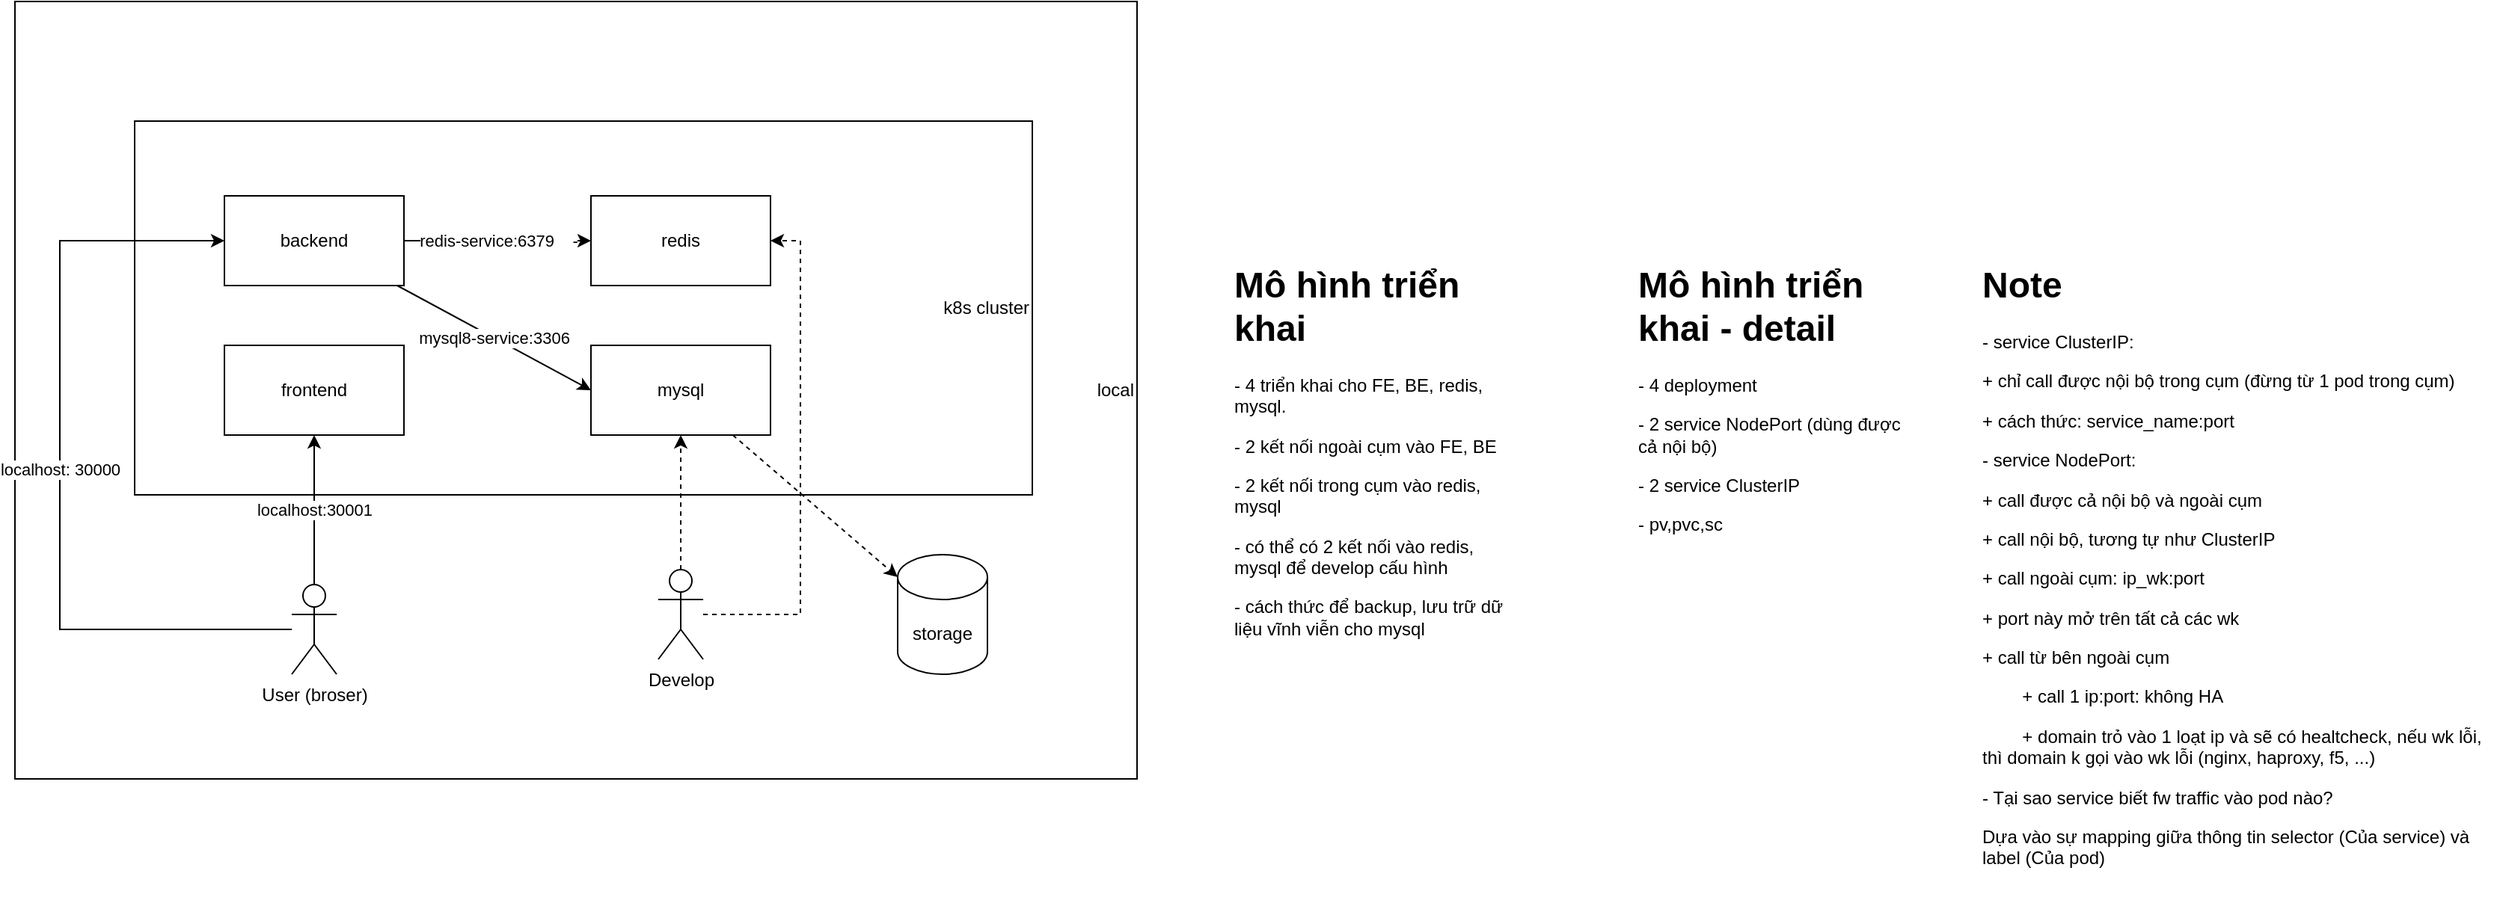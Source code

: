 <mxfile version="23.1.5" type="device">
  <diagram name="Page-1" id="RLKj4G_WWUMheItuyyGp">
    <mxGraphModel dx="819" dy="456" grid="1" gridSize="10" guides="1" tooltips="1" connect="1" arrows="1" fold="1" page="1" pageScale="1" pageWidth="850" pageHeight="1100" math="0" shadow="0">
      <root>
        <mxCell id="0" />
        <mxCell id="1" parent="0" />
        <mxCell id="wNvRsw-GnLNUq_YJxVJp-3" value="local" style="rounded=0;whiteSpace=wrap;html=1;align=right;" vertex="1" parent="1">
          <mxGeometry x="40" y="40" width="750" height="520" as="geometry" />
        </mxCell>
        <mxCell id="wNvRsw-GnLNUq_YJxVJp-1" value="k8s cluster" style="rounded=0;whiteSpace=wrap;html=1;align=right;" vertex="1" parent="1">
          <mxGeometry x="120" y="120" width="600" height="250" as="geometry" />
        </mxCell>
        <mxCell id="wNvRsw-GnLNUq_YJxVJp-9" value="redis-service:6379&amp;nbsp; &amp;nbsp; - " style="edgeStyle=orthogonalEdgeStyle;rounded=0;orthogonalLoop=1;jettySize=auto;html=1;entryX=0;entryY=0.5;entryDx=0;entryDy=0;" edge="1" parent="1" source="wNvRsw-GnLNUq_YJxVJp-2" target="wNvRsw-GnLNUq_YJxVJp-5">
          <mxGeometry relative="1" as="geometry" />
        </mxCell>
        <mxCell id="wNvRsw-GnLNUq_YJxVJp-10" style="rounded=0;orthogonalLoop=1;jettySize=auto;html=1;entryX=0;entryY=0.5;entryDx=0;entryDy=0;" edge="1" parent="1" target="wNvRsw-GnLNUq_YJxVJp-6">
          <mxGeometry relative="1" as="geometry">
            <mxPoint x="425" y="300" as="sourcePoint" />
          </mxGeometry>
        </mxCell>
        <mxCell id="wNvRsw-GnLNUq_YJxVJp-25" value="mysql8-service:3306" style="rounded=0;orthogonalLoop=1;jettySize=auto;html=1;entryX=0;entryY=0.5;entryDx=0;entryDy=0;" edge="1" parent="1" source="wNvRsw-GnLNUq_YJxVJp-2" target="wNvRsw-GnLNUq_YJxVJp-6">
          <mxGeometry relative="1" as="geometry" />
        </mxCell>
        <mxCell id="wNvRsw-GnLNUq_YJxVJp-2" value="backend" style="rounded=0;whiteSpace=wrap;html=1;" vertex="1" parent="1">
          <mxGeometry x="180" y="170" width="120" height="60" as="geometry" />
        </mxCell>
        <mxCell id="wNvRsw-GnLNUq_YJxVJp-4" value="frontend" style="rounded=0;whiteSpace=wrap;html=1;" vertex="1" parent="1">
          <mxGeometry x="180" y="270" width="120" height="60" as="geometry" />
        </mxCell>
        <mxCell id="wNvRsw-GnLNUq_YJxVJp-5" value="redis" style="rounded=0;whiteSpace=wrap;html=1;" vertex="1" parent="1">
          <mxGeometry x="425" y="170" width="120" height="60" as="geometry" />
        </mxCell>
        <mxCell id="wNvRsw-GnLNUq_YJxVJp-6" value="mysql" style="rounded=0;whiteSpace=wrap;html=1;" vertex="1" parent="1">
          <mxGeometry x="425" y="270" width="120" height="60" as="geometry" />
        </mxCell>
        <mxCell id="wNvRsw-GnLNUq_YJxVJp-8" value="localhost:30001" style="edgeStyle=orthogonalEdgeStyle;rounded=0;orthogonalLoop=1;jettySize=auto;html=1;entryX=0.5;entryY=1;entryDx=0;entryDy=0;" edge="1" parent="1" source="wNvRsw-GnLNUq_YJxVJp-7" target="wNvRsw-GnLNUq_YJxVJp-4">
          <mxGeometry relative="1" as="geometry" />
        </mxCell>
        <mxCell id="wNvRsw-GnLNUq_YJxVJp-12" value="localhost: 30000" style="edgeStyle=orthogonalEdgeStyle;rounded=0;orthogonalLoop=1;jettySize=auto;html=1;entryX=0;entryY=0.5;entryDx=0;entryDy=0;" edge="1" parent="1" source="wNvRsw-GnLNUq_YJxVJp-7" target="wNvRsw-GnLNUq_YJxVJp-2">
          <mxGeometry relative="1" as="geometry">
            <Array as="points">
              <mxPoint x="70" y="460" />
              <mxPoint x="70" y="200" />
            </Array>
          </mxGeometry>
        </mxCell>
        <mxCell id="wNvRsw-GnLNUq_YJxVJp-7" value="User (broser)" style="shape=umlActor;verticalLabelPosition=bottom;verticalAlign=top;html=1;outlineConnect=0;" vertex="1" parent="1">
          <mxGeometry x="225" y="430" width="30" height="60" as="geometry" />
        </mxCell>
        <mxCell id="wNvRsw-GnLNUq_YJxVJp-14" style="edgeStyle=orthogonalEdgeStyle;rounded=0;orthogonalLoop=1;jettySize=auto;html=1;entryX=0.5;entryY=1;entryDx=0;entryDy=0;dashed=1;" edge="1" parent="1" source="wNvRsw-GnLNUq_YJxVJp-13" target="wNvRsw-GnLNUq_YJxVJp-6">
          <mxGeometry relative="1" as="geometry" />
        </mxCell>
        <mxCell id="wNvRsw-GnLNUq_YJxVJp-15" style="edgeStyle=orthogonalEdgeStyle;rounded=0;orthogonalLoop=1;jettySize=auto;html=1;entryX=1;entryY=0.5;entryDx=0;entryDy=0;dashed=1;" edge="1" parent="1" source="wNvRsw-GnLNUq_YJxVJp-13" target="wNvRsw-GnLNUq_YJxVJp-5">
          <mxGeometry relative="1" as="geometry">
            <Array as="points">
              <mxPoint x="565" y="450" />
              <mxPoint x="565" y="200" />
            </Array>
          </mxGeometry>
        </mxCell>
        <mxCell id="wNvRsw-GnLNUq_YJxVJp-13" value="Develop" style="shape=umlActor;verticalLabelPosition=bottom;verticalAlign=top;html=1;outlineConnect=0;" vertex="1" parent="1">
          <mxGeometry x="470" y="420" width="30" height="60" as="geometry" />
        </mxCell>
        <mxCell id="wNvRsw-GnLNUq_YJxVJp-16" value="&lt;h1&gt;Mô hình triển khai&lt;/h1&gt;&lt;p&gt;- 4 triển khai cho FE, BE, redis, mysql.&lt;/p&gt;&lt;p&gt;- 2 kết nối ngoài cụm vào FE, BE&lt;/p&gt;&lt;p&gt;- 2 kết nối trong cụm vào redis, mysql&lt;/p&gt;&lt;p&gt;- có thể có 2 kết nối vào redis, mysql để develop cấu hình&lt;/p&gt;&lt;p&gt;- cách thức để backup, lưu trữ dữ liệu vĩnh viễn cho mysql&lt;/p&gt;" style="text;html=1;spacing=5;spacingTop=-20;whiteSpace=wrap;overflow=hidden;rounded=0;" vertex="1" parent="1">
          <mxGeometry x="850" y="210" width="190" height="280" as="geometry" />
        </mxCell>
        <mxCell id="wNvRsw-GnLNUq_YJxVJp-17" value="storage" style="shape=cylinder3;whiteSpace=wrap;html=1;boundedLbl=1;backgroundOutline=1;size=15;" vertex="1" parent="1">
          <mxGeometry x="630" y="410" width="60" height="80" as="geometry" />
        </mxCell>
        <mxCell id="wNvRsw-GnLNUq_YJxVJp-20" style="rounded=0;orthogonalLoop=1;jettySize=auto;html=1;entryX=0;entryY=0;entryDx=0;entryDy=15;entryPerimeter=0;dashed=1;" edge="1" parent="1" source="wNvRsw-GnLNUq_YJxVJp-6" target="wNvRsw-GnLNUq_YJxVJp-17">
          <mxGeometry relative="1" as="geometry" />
        </mxCell>
        <mxCell id="wNvRsw-GnLNUq_YJxVJp-21" value="&lt;h1&gt;Mô hình triển khai - detail&lt;/h1&gt;&lt;p&gt;- 4 deployment&lt;br&gt;&lt;/p&gt;&lt;p&gt;- 2 service NodePort (dùng được cả nội bộ)&amp;nbsp;&lt;/p&gt;&lt;p&gt;- 2 service ClusterIP&lt;/p&gt;&lt;p&gt;- pv,pvc,sc&lt;/p&gt;" style="text;html=1;spacing=5;spacingTop=-20;whiteSpace=wrap;overflow=hidden;rounded=0;" vertex="1" parent="1">
          <mxGeometry x="1120" y="210" width="190" height="280" as="geometry" />
        </mxCell>
        <mxCell id="wNvRsw-GnLNUq_YJxVJp-27" value="&lt;h1&gt;Note&lt;/h1&gt;&lt;p&gt;- service ClusterIP:&lt;/p&gt;&lt;p&gt;+ chỉ call được nội bộ trong cụm (đừng từ 1 pod trong cụm)&lt;/p&gt;&lt;p&gt;+ cách thức: service_name:port&lt;/p&gt;&lt;p&gt;- service NodePort:&lt;/p&gt;&lt;p&gt;+ call được cả nội bộ và ngoài cụm&lt;/p&gt;&lt;p&gt;+ call nội bộ, tương tự như ClusterIP&lt;/p&gt;&lt;p&gt;+ call ngoài cụm: ip_wk:port&lt;/p&gt;&lt;p&gt;+ port này mở trên tất cả các wk&lt;/p&gt;&lt;p&gt;+ call từ bên ngoài cụm&lt;/p&gt;&lt;p&gt;&lt;span style=&quot;white-space: pre;&quot;&gt;&#x9;&lt;/span&gt;+ call 1 ip:port: không HA&lt;br&gt;&lt;/p&gt;&lt;p&gt;&lt;span style=&quot;white-space: pre;&quot;&gt;&#x9;&lt;/span&gt;+ domain trỏ vào 1 loạt ip và sẽ có healtcheck, nếu wk lỗi, thì domain k gọi vào wk lỗi (nginx, haproxy, f5, ...)&lt;br&gt;&lt;/p&gt;&lt;p&gt;- Tại sao service biết fw traffic vào pod nào?&lt;/p&gt;&lt;p&gt;Dựa vào sự mapping giữa thông tin selector (Của service) và label (Của pod)&lt;/p&gt;" style="text;html=1;spacing=5;spacingTop=-20;whiteSpace=wrap;overflow=hidden;rounded=0;" vertex="1" parent="1">
          <mxGeometry x="1350" y="210" width="350" height="430" as="geometry" />
        </mxCell>
      </root>
    </mxGraphModel>
  </diagram>
</mxfile>
